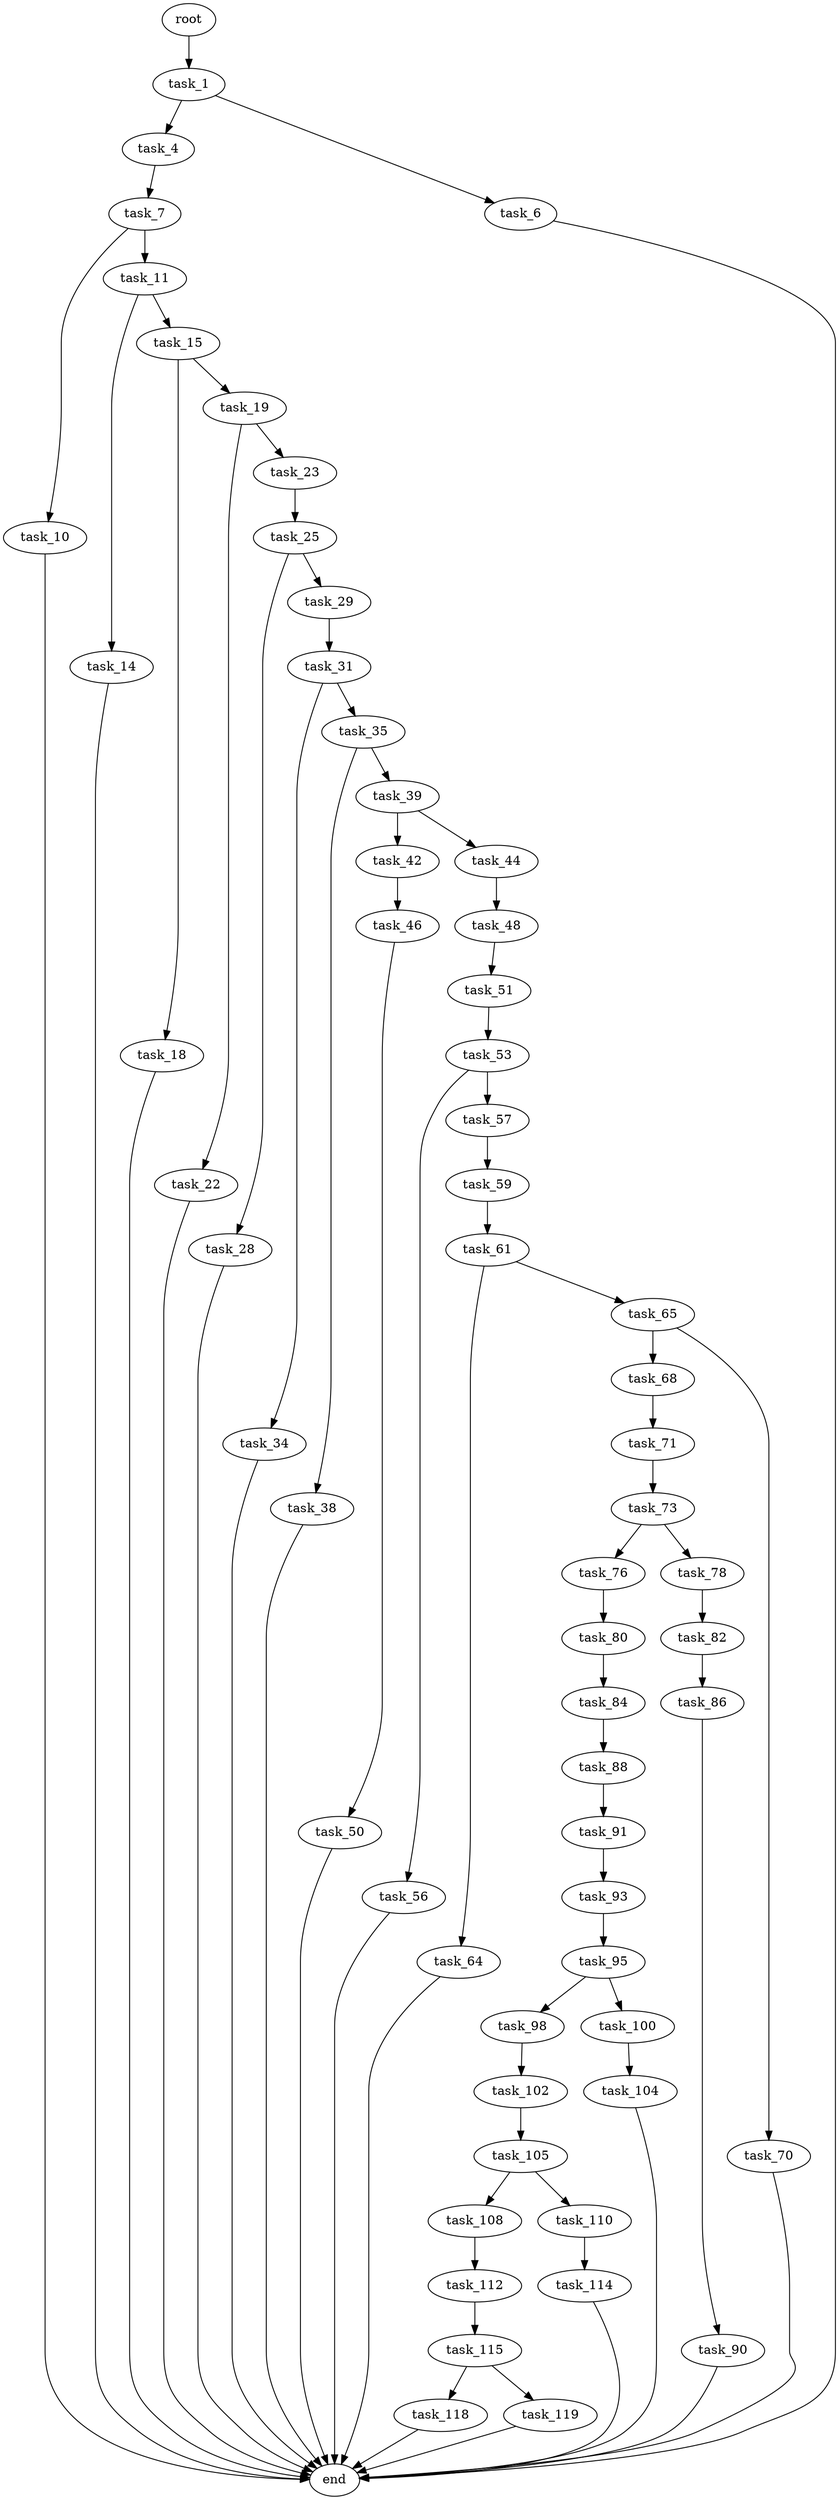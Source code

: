 digraph G {
  root [size="0.000000"];
  task_1 [size="75426021677.000000"];
  task_4 [size="8416743777.000000"];
  task_6 [size="19451127385.000000"];
  task_7 [size="8589934592.000000"];
  end [size="0.000000"];
  task_10 [size="13253072624.000000"];
  task_11 [size="1406761070.000000"];
  task_14 [size="5672974570.000000"];
  task_15 [size="3116780566.000000"];
  task_18 [size="91360170298.000000"];
  task_19 [size="127981326672.000000"];
  task_22 [size="423584694731.000000"];
  task_23 [size="7008916481.000000"];
  task_25 [size="8589934592.000000"];
  task_28 [size="8589934592.000000"];
  task_29 [size="20955248010.000000"];
  task_31 [size="21726032122.000000"];
  task_34 [size="667786972955.000000"];
  task_35 [size="723022855067.000000"];
  task_38 [size="135773280539.000000"];
  task_39 [size="7844270337.000000"];
  task_42 [size="619749706344.000000"];
  task_44 [size="1261148739608.000000"];
  task_46 [size="28991029248.000000"];
  task_48 [size="25193175961.000000"];
  task_50 [size="29435027320.000000"];
  task_51 [size="1073741824000.000000"];
  task_53 [size="174613778785.000000"];
  task_56 [size="293653148462.000000"];
  task_57 [size="341890363625.000000"];
  task_59 [size="5070390596.000000"];
  task_61 [size="1073741824000.000000"];
  task_64 [size="13867593707.000000"];
  task_65 [size="307692289861.000000"];
  task_68 [size="186418054082.000000"];
  task_70 [size="14879321401.000000"];
  task_71 [size="23403211514.000000"];
  task_73 [size="994712689.000000"];
  task_76 [size="20314370004.000000"];
  task_78 [size="10361590009.000000"];
  task_80 [size="1418695106.000000"];
  task_82 [size="588464117452.000000"];
  task_84 [size="2596840343.000000"];
  task_86 [size="133843855596.000000"];
  task_88 [size="328085660672.000000"];
  task_90 [size="28991029248.000000"];
  task_91 [size="68719476736.000000"];
  task_93 [size="11598745086.000000"];
  task_95 [size="36095756298.000000"];
  task_98 [size="134217728000.000000"];
  task_100 [size="68719476736.000000"];
  task_102 [size="68719476736.000000"];
  task_104 [size="368293445632.000000"];
  task_105 [size="134217728000.000000"];
  task_108 [size="28991029248.000000"];
  task_110 [size="2777365149.000000"];
  task_112 [size="33059432508.000000"];
  task_114 [size="4333855242.000000"];
  task_115 [size="43521014234.000000"];
  task_118 [size="246156418181.000000"];
  task_119 [size="609121342097.000000"];

  root -> task_1 [size="1.000000"];
  task_1 -> task_4 [size="75497472.000000"];
  task_1 -> task_6 [size="75497472.000000"];
  task_4 -> task_7 [size="134217728.000000"];
  task_6 -> end [size="1.000000"];
  task_7 -> task_10 [size="33554432.000000"];
  task_7 -> task_11 [size="33554432.000000"];
  task_10 -> end [size="1.000000"];
  task_11 -> task_14 [size="75497472.000000"];
  task_11 -> task_15 [size="75497472.000000"];
  task_14 -> end [size="1.000000"];
  task_15 -> task_18 [size="209715200.000000"];
  task_15 -> task_19 [size="209715200.000000"];
  task_18 -> end [size="1.000000"];
  task_19 -> task_22 [size="134217728.000000"];
  task_19 -> task_23 [size="134217728.000000"];
  task_22 -> end [size="1.000000"];
  task_23 -> task_25 [size="679477248.000000"];
  task_25 -> task_28 [size="33554432.000000"];
  task_25 -> task_29 [size="33554432.000000"];
  task_28 -> end [size="1.000000"];
  task_29 -> task_31 [size="536870912.000000"];
  task_31 -> task_34 [size="33554432.000000"];
  task_31 -> task_35 [size="33554432.000000"];
  task_34 -> end [size="1.000000"];
  task_35 -> task_38 [size="679477248.000000"];
  task_35 -> task_39 [size="679477248.000000"];
  task_38 -> end [size="1.000000"];
  task_39 -> task_42 [size="134217728.000000"];
  task_39 -> task_44 [size="134217728.000000"];
  task_42 -> task_46 [size="411041792.000000"];
  task_44 -> task_48 [size="838860800.000000"];
  task_46 -> task_50 [size="75497472.000000"];
  task_48 -> task_51 [size="679477248.000000"];
  task_50 -> end [size="1.000000"];
  task_51 -> task_53 [size="838860800.000000"];
  task_53 -> task_56 [size="301989888.000000"];
  task_53 -> task_57 [size="301989888.000000"];
  task_56 -> end [size="1.000000"];
  task_57 -> task_59 [size="838860800.000000"];
  task_59 -> task_61 [size="301989888.000000"];
  task_61 -> task_64 [size="838860800.000000"];
  task_61 -> task_65 [size="838860800.000000"];
  task_64 -> end [size="1.000000"];
  task_65 -> task_68 [size="301989888.000000"];
  task_65 -> task_70 [size="301989888.000000"];
  task_68 -> task_71 [size="301989888.000000"];
  task_70 -> end [size="1.000000"];
  task_71 -> task_73 [size="536870912.000000"];
  task_73 -> task_76 [size="33554432.000000"];
  task_73 -> task_78 [size="33554432.000000"];
  task_76 -> task_80 [size="75497472.000000"];
  task_78 -> task_82 [size="411041792.000000"];
  task_80 -> task_84 [size="33554432.000000"];
  task_82 -> task_86 [size="838860800.000000"];
  task_84 -> task_88 [size="75497472.000000"];
  task_86 -> task_90 [size="134217728.000000"];
  task_88 -> task_91 [size="301989888.000000"];
  task_90 -> end [size="1.000000"];
  task_91 -> task_93 [size="134217728.000000"];
  task_93 -> task_95 [size="33554432.000000"];
  task_95 -> task_98 [size="33554432.000000"];
  task_95 -> task_100 [size="33554432.000000"];
  task_98 -> task_102 [size="209715200.000000"];
  task_100 -> task_104 [size="134217728.000000"];
  task_102 -> task_105 [size="134217728.000000"];
  task_104 -> end [size="1.000000"];
  task_105 -> task_108 [size="209715200.000000"];
  task_105 -> task_110 [size="209715200.000000"];
  task_108 -> task_112 [size="75497472.000000"];
  task_110 -> task_114 [size="75497472.000000"];
  task_112 -> task_115 [size="33554432.000000"];
  task_114 -> end [size="1.000000"];
  task_115 -> task_118 [size="838860800.000000"];
  task_115 -> task_119 [size="838860800.000000"];
  task_118 -> end [size="1.000000"];
  task_119 -> end [size="1.000000"];
}
